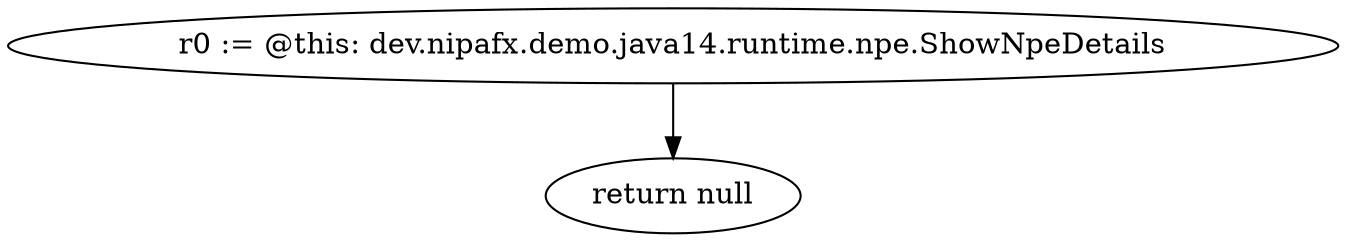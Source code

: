 digraph "unitGraph" {
    "r0 := @this: dev.nipafx.demo.java14.runtime.npe.ShowNpeDetails"
    "return null"
    "r0 := @this: dev.nipafx.demo.java14.runtime.npe.ShowNpeDetails"->"return null";
}
